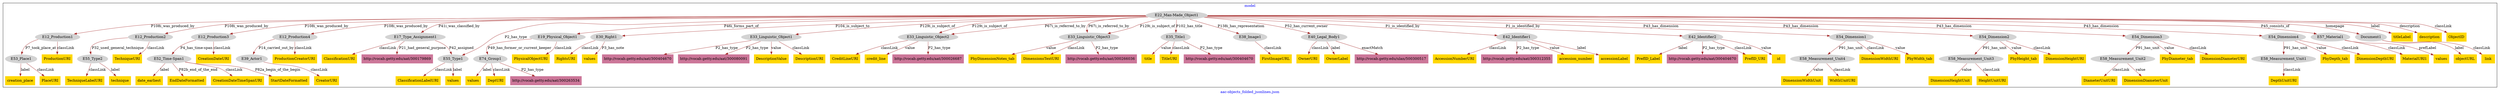 digraph n0 {
fontcolor="blue"
remincross="true"
label="aac-objects_folded_jsonlines.json"
subgraph cluster {
label="model"
n2[style="filled",color="white",fillcolor="lightgray",label="E12_Production1"];
n3[style="filled",color="white",fillcolor="lightgray",label="E53_Place1"];
n4[style="filled",color="white",fillcolor="lightgray",label="E12_Production2"];
n5[style="filled",color="white",fillcolor="lightgray",label="E55_Type2"];
n6[style="filled",color="white",fillcolor="lightgray",label="E12_Production3"];
n7[style="filled",color="white",fillcolor="lightgray",label="E52_Time-Span1"];
n8[style="filled",color="white",fillcolor="lightgray",label="E12_Production4"];
n9[style="filled",color="white",fillcolor="lightgray",label="E39_Actor1"];
n10[style="filled",color="white",fillcolor="lightgray",label="E17_Type_Assignment1"];
n11[style="filled",color="white",fillcolor="lightgray",label="E55_Type1"];
n12[style="filled",color="white",fillcolor="lightgray",label="E19_Physical_Object1"];
n13[style="filled",color="white",fillcolor="lightgray",label="E74_Group1"];
n14[style="filled",color="white",fillcolor="lightgray",label="E22_Man-Made_Object1"];
n15[style="filled",color="white",fillcolor="lightgray",label="E30_Right1"];
n16[style="filled",color="white",fillcolor="lightgray",label="E33_Linguistic_Object1"];
n17[style="filled",color="white",fillcolor="lightgray",label="E33_Linguistic_Object2"];
n18[style="filled",color="white",fillcolor="lightgray",label="E33_Linguistic_Object3"];
n19[style="filled",color="white",fillcolor="lightgray",label="E35_Title1"];
n20[style="filled",color="white",fillcolor="lightgray",label="E38_Image1"];
n21[style="filled",color="white",fillcolor="lightgray",label="E40_Legal_Body1"];
n22[style="filled",color="white",fillcolor="lightgray",label="E42_Identifier1"];
n23[style="filled",color="white",fillcolor="lightgray",label="E42_Identifier2"];
n24[style="filled",color="white",fillcolor="lightgray",label="E54_Dimension1"];
n25[style="filled",color="white",fillcolor="lightgray",label="E54_Dimension2"];
n26[style="filled",color="white",fillcolor="lightgray",label="E54_Dimension3"];
n27[style="filled",color="white",fillcolor="lightgray",label="E54_Dimension4"];
n28[style="filled",color="white",fillcolor="lightgray",label="E57_Material1"];
n29[style="filled",color="white",fillcolor="lightgray",label="Document1"];
n30[style="filled",color="white",fillcolor="lightgray",label="E58_Measurement_Unit4"];
n31[style="filled",color="white",fillcolor="lightgray",label="E58_Measurement_Unit3"];
n32[style="filled",color="white",fillcolor="lightgray",label="E58_Measurement_Unit2"];
n33[style="filled",color="white",fillcolor="lightgray",label="E58_Measurement_Unit1"];
n34[shape="plaintext",style="filled",fillcolor="gold",label="TechniqueURI"];
n35[shape="plaintext",style="filled",fillcolor="gold",label="objectURL"];
n36[shape="plaintext",style="filled",fillcolor="gold",label="DimensionHeightUnit"];
n37[shape="plaintext",style="filled",fillcolor="gold",label="titleLabel"];
n38[shape="plaintext",style="filled",fillcolor="gold",label="PhyHeight_tab"];
n39[shape="plaintext",style="filled",fillcolor="gold",label="PhyDimensionNotes_tab"];
n40[shape="plaintext",style="filled",fillcolor="gold",label="DimensionWidthUnit"];
n41[shape="plaintext",style="filled",fillcolor="gold",label="PhyDiameter_tab"];
n42[shape="plaintext",style="filled",fillcolor="gold",label="TechniqueLabelURI"];
n43[shape="plaintext",style="filled",fillcolor="gold",label="ProductionCreatorURI"];
n44[shape="plaintext",style="filled",fillcolor="gold",label="DepthUnitURI"];
n45[shape="plaintext",style="filled",fillcolor="gold",label="accession_number"];
n46[shape="plaintext",style="filled",fillcolor="gold",label="PrefID_URI"];
n47[shape="plaintext",style="filled",fillcolor="gold",label="OwnerURI"];
n48[shape="plaintext",style="filled",fillcolor="gold",label="OwnerLabel"];
n49[shape="plaintext",style="filled",fillcolor="gold",label="technique"];
n50[shape="plaintext",style="filled",fillcolor="gold",label="title"];
n51[shape="plaintext",style="filled",fillcolor="gold",label="TitleURI"];
n52[shape="plaintext",style="filled",fillcolor="gold",label="ClassificationLabelURI"];
n53[shape="plaintext",style="filled",fillcolor="gold",label="PhysicalObjectURI"];
n54[shape="plaintext",style="filled",fillcolor="gold",label="description"];
n55[shape="plaintext",style="filled",fillcolor="gold",label="CreationDateTimeSpanURI"];
n56[shape="plaintext",style="filled",fillcolor="gold",label="CreatorURI"];
n57[shape="plaintext",style="filled",fillcolor="gold",label="values"];
n58[shape="plaintext",style="filled",fillcolor="gold",label="HeightUnitURI"];
n59[shape="plaintext",style="filled",fillcolor="gold",label="PhyDepth_tab"];
n60[shape="plaintext",style="filled",fillcolor="gold",label="MaterialURI1"];
n61[shape="plaintext",style="filled",fillcolor="gold",label="DiameterUnitURI"];
n62[shape="plaintext",style="filled",fillcolor="gold",label="FirstImageURL"];
n63[shape="plaintext",style="filled",fillcolor="gold",label="creation_place"];
n64[shape="plaintext",style="filled",fillcolor="gold",label="accessionLabel"];
n65[shape="plaintext",style="filled",fillcolor="gold",label="AccessionNumberURI"];
n66[shape="plaintext",style="filled",fillcolor="gold",label="ClassificationURI"];
n67[shape="plaintext",style="filled",fillcolor="gold",label="StartDateFormatted"];
n68[shape="plaintext",style="filled",fillcolor="gold",label="CreationDateURI"];
n69[shape="plaintext",style="filled",fillcolor="gold",label="DimensionHeightURI"];
n70[shape="plaintext",style="filled",fillcolor="gold",label="values"];
n71[shape="plaintext",style="filled",fillcolor="gold",label="RightsURI"];
n72[shape="plaintext",style="filled",fillcolor="gold",label="date_earliest"];
n73[shape="plaintext",style="filled",fillcolor="gold",label="DimensionWidthURI"];
n74[shape="plaintext",style="filled",fillcolor="gold",label="CreditLineURI"];
n75[shape="plaintext",style="filled",fillcolor="gold",label="ProductionURI"];
n76[shape="plaintext",style="filled",fillcolor="gold",label="values"];
n77[shape="plaintext",style="filled",fillcolor="gold",label="WidthUnitURI"];
n78[shape="plaintext",style="filled",fillcolor="gold",label="ObjectID"];
n79[shape="plaintext",style="filled",fillcolor="gold",label="id"];
n80[shape="plaintext",style="filled",fillcolor="gold",label="values"];
n81[shape="plaintext",style="filled",fillcolor="gold",label="DimensionsTextURI"];
n82[shape="plaintext",style="filled",fillcolor="gold",label="DimensionDiameterURI"];
n83[shape="plaintext",style="filled",fillcolor="gold",label="DimensionDiameterUnit"];
n84[shape="plaintext",style="filled",fillcolor="gold",label="PhyWidth_tab"];
n85[shape="plaintext",style="filled",fillcolor="gold",label="DescriptionValue"];
n86[shape="plaintext",style="filled",fillcolor="gold",label="DeptURI"];
n87[shape="plaintext",style="filled",fillcolor="gold",label="DescriptionURI"];
n88[shape="plaintext",style="filled",fillcolor="gold",label="DimensionDepthURI"];
n89[shape="plaintext",style="filled",fillcolor="gold",label="credit_line"];
n90[shape="plaintext",style="filled",fillcolor="gold",label="EndDateFormatted"];
n91[shape="plaintext",style="filled",fillcolor="gold",label="PlaceURI"];
n92[shape="plaintext",style="filled",fillcolor="gold",label="PrefID_Label"];
n93[shape="plaintext",style="filled",fillcolor="gold",label="link"];
n94[shape="plaintext",style="filled",fillcolor="#CC7799",label="http://vocab.getty.edu/aat/300404670"];
n95[shape="plaintext",style="filled",fillcolor="#CC7799",label="http://vocab.getty.edu/ulan/500300517"];
n96[shape="plaintext",style="filled",fillcolor="#CC7799",label="http://vocab.getty.edu/aat/300179869"];
n97[shape="plaintext",style="filled",fillcolor="#CC7799",label="http://vocab.getty.edu/aat/300026687"];
n98[shape="plaintext",style="filled",fillcolor="#CC7799",label="http://vocab.getty.edu/aat/300080091"];
n99[shape="plaintext",style="filled",fillcolor="#CC7799",label="http://vocab.getty.edu/aat/300263534"];
n100[shape="plaintext",style="filled",fillcolor="#CC7799",label="http://vocab.getty.edu/aat/300404670"];
n101[shape="plaintext",style="filled",fillcolor="#CC7799",label="http://vocab.getty.edu/aat/300312355"];
n102[shape="plaintext",style="filled",fillcolor="#CC7799",label="http://vocab.getty.edu/aat/300266036"];
n103[shape="plaintext",style="filled",fillcolor="#CC7799",label="http://vocab.getty.edu/aat/300404670"];
}
n2 -> n3[color="brown",fontcolor="black",label="P7_took_place_at"]
n4 -> n5[color="brown",fontcolor="black",label="P32_used_general_technique"]
n6 -> n7[color="brown",fontcolor="black",label="P4_has_time-span"]
n8 -> n9[color="brown",fontcolor="black",label="P14_carried_out_by"]
n10 -> n11[color="brown",fontcolor="black",label="P42_assigned"]
n12 -> n13[color="brown",fontcolor="black",label="P49_has_former_or_current_keeper"]
n14 -> n2[color="brown",fontcolor="black",label="P108i_was_produced_by"]
n14 -> n4[color="brown",fontcolor="black",label="P108i_was_produced_by"]
n14 -> n6[color="brown",fontcolor="black",label="P108i_was_produced_by"]
n14 -> n8[color="brown",fontcolor="black",label="P108i_was_produced_by"]
n14 -> n10[color="brown",fontcolor="black",label="P41i_was_classified_by"]
n14 -> n12[color="brown",fontcolor="black",label="P46i_forms_part_of"]
n14 -> n15[color="brown",fontcolor="black",label="P104_is_subject_to"]
n14 -> n16[color="brown",fontcolor="black",label="P129i_is_subject_of"]
n14 -> n17[color="brown",fontcolor="black",label="P67i_is_referred_to_by"]
n14 -> n18[color="brown",fontcolor="black",label="P129i_is_subject_of"]
n14 -> n19[color="brown",fontcolor="black",label="P102_has_title"]
n14 -> n20[color="brown",fontcolor="black",label="P138i_has_representation"]
n14 -> n21[color="brown",fontcolor="black",label="P52_has_current_owner"]
n14 -> n22[color="brown",fontcolor="black",label="P1_is_identified_by"]
n14 -> n23[color="brown",fontcolor="black",label="P1_is_identified_by"]
n14 -> n24[color="brown",fontcolor="black",label="P43_has_dimension"]
n14 -> n25[color="brown",fontcolor="black",label="P43_has_dimension"]
n14 -> n26[color="brown",fontcolor="black",label="P43_has_dimension"]
n14 -> n27[color="brown",fontcolor="black",label="P43_has_dimension"]
n14 -> n28[color="brown",fontcolor="black",label="P45_consists_of"]
n14 -> n29[color="brown",fontcolor="black",label="homepage"]
n24 -> n30[color="brown",fontcolor="black",label="P91_has_unit"]
n25 -> n31[color="brown",fontcolor="black",label="P91_has_unit"]
n26 -> n32[color="brown",fontcolor="black",label="P91_has_unit"]
n27 -> n33[color="brown",fontcolor="black",label="P91_has_unit"]
n4 -> n34[color="brown",fontcolor="black",label="classLink"]
n29 -> n35[color="brown",fontcolor="black",label="label"]
n31 -> n36[color="brown",fontcolor="black",label="value"]
n14 -> n37[color="brown",fontcolor="black",label="label"]
n25 -> n38[color="brown",fontcolor="black",label="value"]
n18 -> n39[color="brown",fontcolor="black",label="value"]
n30 -> n40[color="brown",fontcolor="black",label="value"]
n26 -> n41[color="brown",fontcolor="black",label="value"]
n5 -> n42[color="brown",fontcolor="black",label="classLink"]
n8 -> n43[color="brown",fontcolor="black",label="classLink"]
n33 -> n44[color="brown",fontcolor="black",label="classLink"]
n22 -> n45[color="brown",fontcolor="black",label="value"]
n23 -> n46[color="brown",fontcolor="black",label="classLink"]
n21 -> n47[color="brown",fontcolor="black",label="classLink"]
n21 -> n48[color="brown",fontcolor="black",label="label"]
n5 -> n49[color="brown",fontcolor="black",label="label"]
n19 -> n50[color="brown",fontcolor="black",label="value"]
n19 -> n51[color="brown",fontcolor="black",label="classLink"]
n11 -> n52[color="brown",fontcolor="black",label="classLink"]
n12 -> n53[color="brown",fontcolor="black",label="classLink"]
n14 -> n54[color="brown",fontcolor="black",label="description"]
n7 -> n55[color="brown",fontcolor="black",label="classLink"]
n9 -> n56[color="brown",fontcolor="black",label="classLink"]
n11 -> n57[color="brown",fontcolor="black",label="label"]
n31 -> n58[color="brown",fontcolor="black",label="classLink"]
n27 -> n59[color="brown",fontcolor="black",label="value"]
n28 -> n60[color="brown",fontcolor="black",label="classLink"]
n32 -> n61[color="brown",fontcolor="black",label="classLink"]
n20 -> n62[color="brown",fontcolor="black",label="classLink"]
n3 -> n63[color="brown",fontcolor="black",label="label"]
n22 -> n64[color="brown",fontcolor="black",label="label"]
n22 -> n65[color="brown",fontcolor="black",label="classLink"]
n10 -> n66[color="brown",fontcolor="black",label="classLink"]
n7 -> n67[color="brown",fontcolor="black",label="P82a_begin_of_the_begin"]
n6 -> n68[color="brown",fontcolor="black",label="classLink"]
n25 -> n69[color="brown",fontcolor="black",label="classLink"]
n13 -> n70[color="brown",fontcolor="black",label="label"]
n15 -> n71[color="brown",fontcolor="black",label="classLink"]
n7 -> n72[color="brown",fontcolor="black",label="label"]
n24 -> n73[color="brown",fontcolor="black",label="classLink"]
n17 -> n74[color="brown",fontcolor="black",label="classLink"]
n2 -> n75[color="brown",fontcolor="black",label="classLink"]
n28 -> n76[color="brown",fontcolor="black",label="prefLabel"]
n30 -> n77[color="brown",fontcolor="black",label="classLink"]
n14 -> n78[color="brown",fontcolor="black",label="classLink"]
n23 -> n79[color="brown",fontcolor="black",label="value"]
n15 -> n80[color="brown",fontcolor="black",label="P3_has_note"]
n18 -> n81[color="brown",fontcolor="black",label="classLink"]
n26 -> n82[color="brown",fontcolor="black",label="classLink"]
n32 -> n83[color="brown",fontcolor="black",label="value"]
n24 -> n84[color="brown",fontcolor="black",label="value"]
n16 -> n85[color="brown",fontcolor="black",label="value"]
n13 -> n86[color="brown",fontcolor="black",label="classLink"]
n16 -> n87[color="brown",fontcolor="black",label="classLink"]
n27 -> n88[color="brown",fontcolor="black",label="classLink"]
n17 -> n89[color="brown",fontcolor="black",label="value"]
n7 -> n90[color="brown",fontcolor="black",label="P82b_end_of_the_end"]
n3 -> n91[color="brown",fontcolor="black",label="classLink"]
n23 -> n92[color="brown",fontcolor="black",label="label"]
n29 -> n93[color="brown",fontcolor="black",label="classLink"]
n16 -> n94[color="brown",fontcolor="black",label="P2_has_type"]
n14 -> n18[color="brown",fontcolor="black",label="P67i_is_referred_to_by"]
n21 -> n95[color="brown",fontcolor="black",label="exactMatch"]
n10 -> n96[color="brown",fontcolor="black",label="P21_had_general_purpose"]
n17 -> n97[color="brown",fontcolor="black",label="P2_has_type"]
n16 -> n98[color="brown",fontcolor="black",label="P2_has_type"]
n13 -> n99[color="brown",fontcolor="black",label="P2_has_type"]
n14 -> n17[color="brown",fontcolor="black",label="P129i_is_subject_of"]
n19 -> n100[color="brown",fontcolor="black",label="P2_has_type"]
n14 -> n11[color="brown",fontcolor="black",label="P2_has_type"]
n22 -> n101[color="brown",fontcolor="black",label="P2_has_type"]
n18 -> n102[color="brown",fontcolor="black",label="P2_has_type"]
n23 -> n103[color="brown",fontcolor="black",label="P2_has_type"]
}
